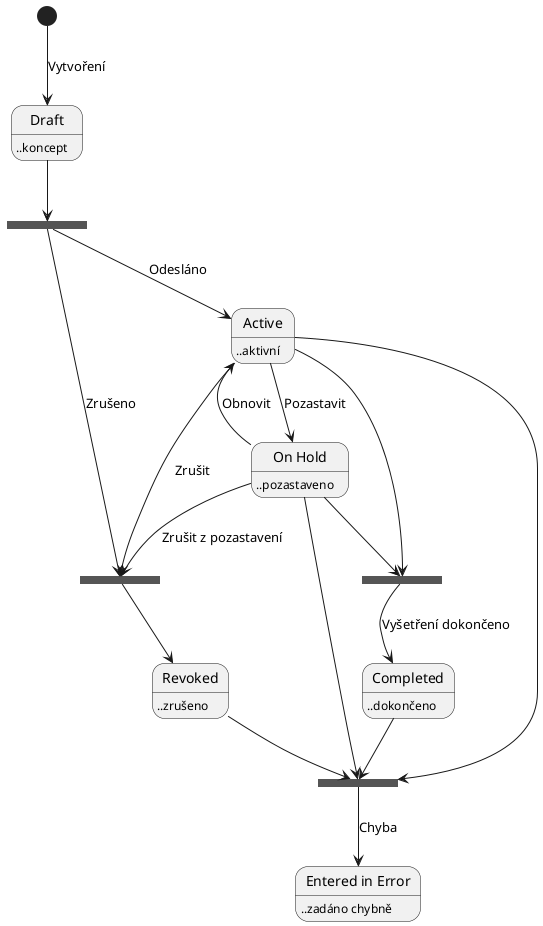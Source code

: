 @startuml
state "Draft" as draft
draft : ..koncept
state "Active" as active
active : ..aktivní
state "On Hold" as on_hold
on_hold : ..pozastaveno
state "Revoked" as revoked
revoked : ..zrušeno
state "Completed" as completed
completed : ..dokončeno
state "Entered in Error" as entered_in_error
entered_in_error : ..zadáno chybně
state fork_state <<fork>>
state join_state1 <<join>>
state join_state2 <<join>>
state join_state3 <<join>>

[*] --> draft : Vytvoření

draft --> fork_state
fork_state --> active : Odesláno
fork_state --> join_state2 : Zrušeno

'draft --> active : Odesláno
active --> on_hold : Pozastavit
on_hold --> active : Obnovit

active --> join_state2 : Zrušit
on_hold --> join_state2 : Zrušit z pozastavení
join_state2 --> revoked

'draft --> join_state1
active --> join_state1
on_hold --> join_state1
revoked --> join_state1
completed --> join_state1
join_state1 --> entered_in_error : Chyba

active --> join_state3
on_hold --> join_state3
join_state3 --> completed : Vyšetření dokončeno

/'
completed --> [*]
revoked --> [*]
entered_in_error --> [*]
'/

@enduml
